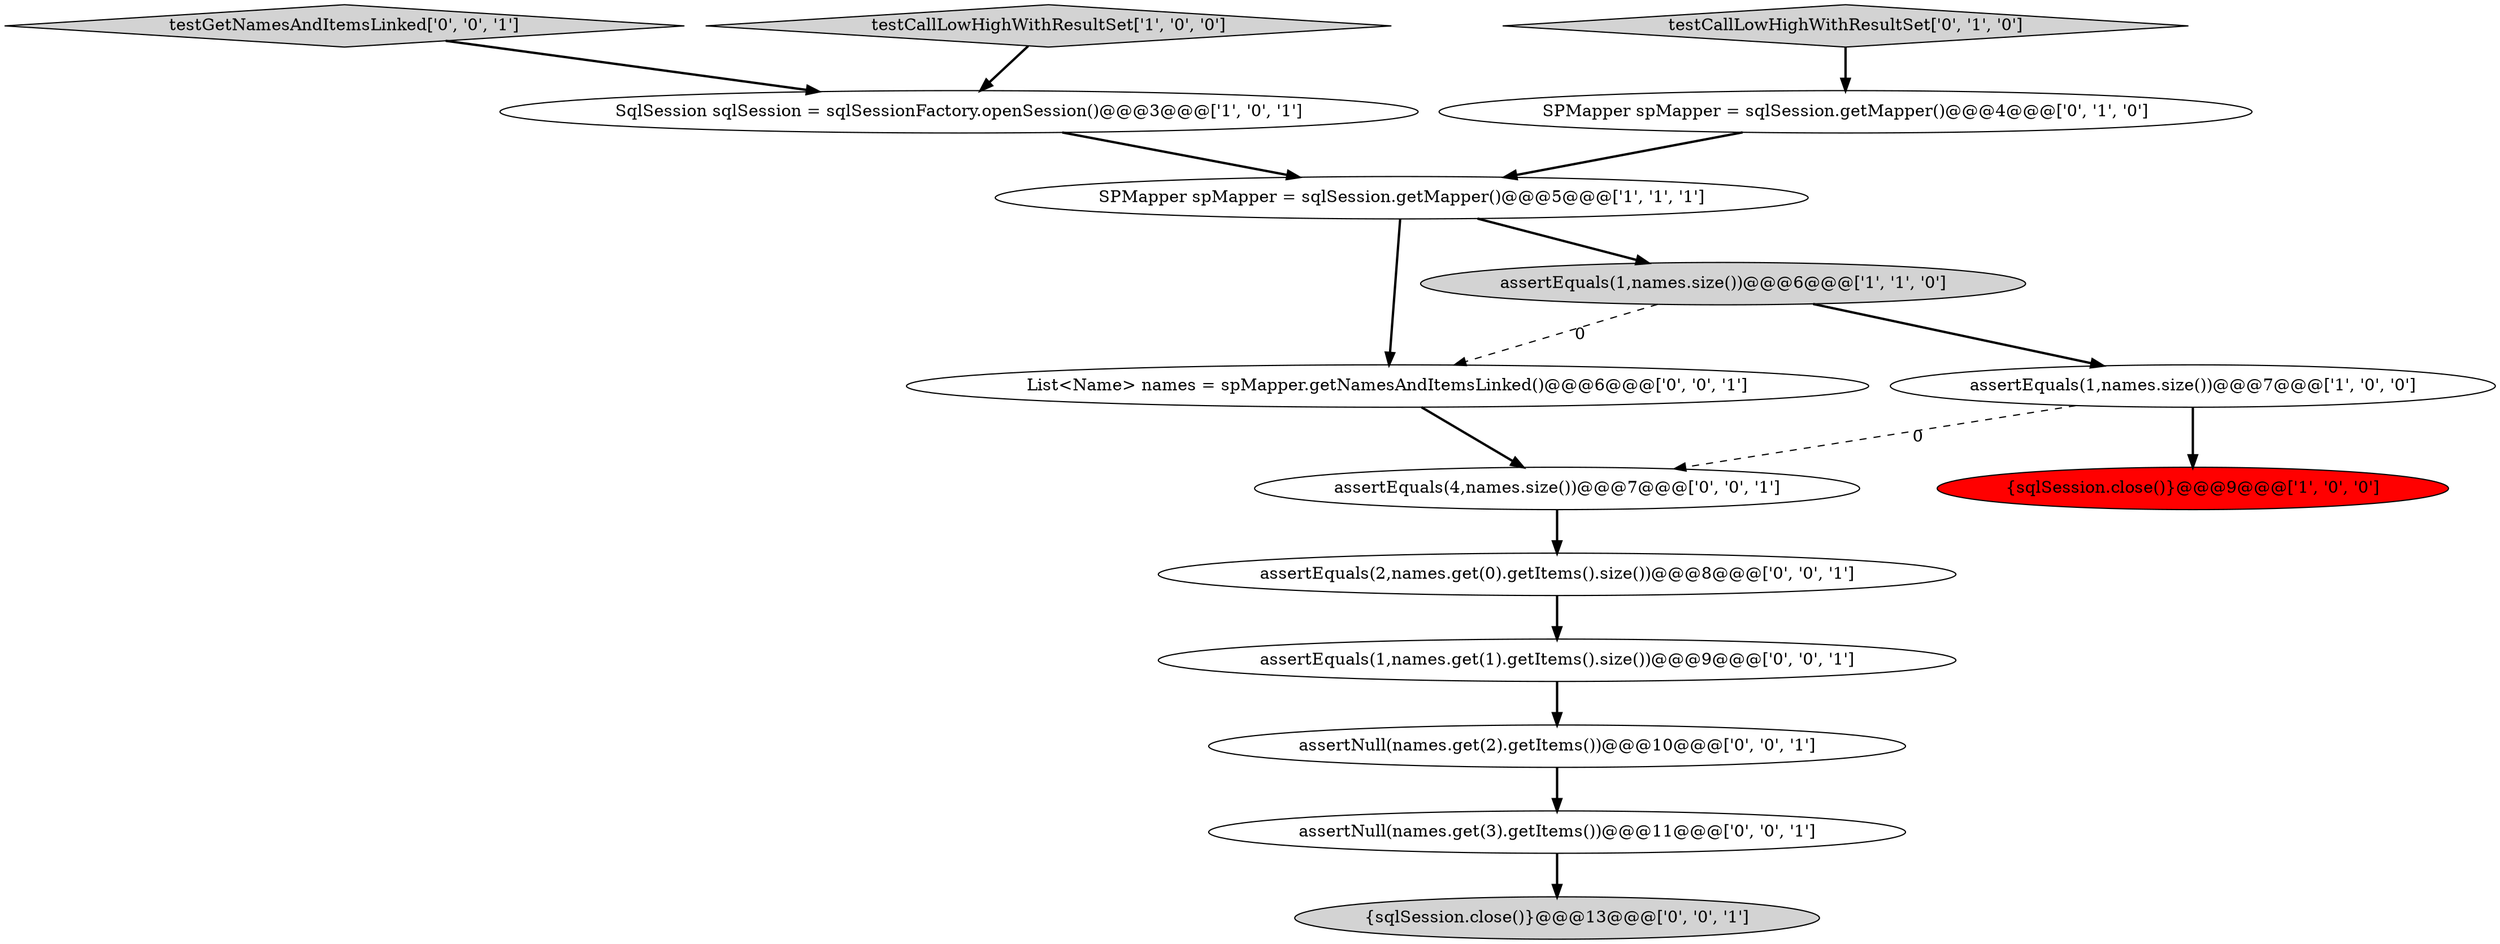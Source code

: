 digraph {
14 [style = filled, label = "testGetNamesAndItemsLinked['0', '0', '1']", fillcolor = lightgray, shape = diamond image = "AAA0AAABBB3BBB"];
4 [style = filled, label = "assertEquals(1,names.size())@@@7@@@['1', '0', '0']", fillcolor = white, shape = ellipse image = "AAA0AAABBB1BBB"];
2 [style = filled, label = "testCallLowHighWithResultSet['1', '0', '0']", fillcolor = lightgray, shape = diamond image = "AAA0AAABBB1BBB"];
6 [style = filled, label = "SPMapper spMapper = sqlSession.getMapper()@@@4@@@['0', '1', '0']", fillcolor = white, shape = ellipse image = "AAA0AAABBB2BBB"];
8 [style = filled, label = "assertEquals(1,names.get(1).getItems().size())@@@9@@@['0', '0', '1']", fillcolor = white, shape = ellipse image = "AAA0AAABBB3BBB"];
3 [style = filled, label = "SPMapper spMapper = sqlSession.getMapper()@@@5@@@['1', '1', '1']", fillcolor = white, shape = ellipse image = "AAA0AAABBB1BBB"];
5 [style = filled, label = "SqlSession sqlSession = sqlSessionFactory.openSession()@@@3@@@['1', '0', '1']", fillcolor = white, shape = ellipse image = "AAA0AAABBB1BBB"];
10 [style = filled, label = "assertEquals(2,names.get(0).getItems().size())@@@8@@@['0', '0', '1']", fillcolor = white, shape = ellipse image = "AAA0AAABBB3BBB"];
12 [style = filled, label = "assertEquals(4,names.size())@@@7@@@['0', '0', '1']", fillcolor = white, shape = ellipse image = "AAA0AAABBB3BBB"];
13 [style = filled, label = "{sqlSession.close()}@@@13@@@['0', '0', '1']", fillcolor = lightgray, shape = ellipse image = "AAA0AAABBB3BBB"];
15 [style = filled, label = "assertNull(names.get(3).getItems())@@@11@@@['0', '0', '1']", fillcolor = white, shape = ellipse image = "AAA0AAABBB3BBB"];
7 [style = filled, label = "testCallLowHighWithResultSet['0', '1', '0']", fillcolor = lightgray, shape = diamond image = "AAA0AAABBB2BBB"];
11 [style = filled, label = "List<Name> names = spMapper.getNamesAndItemsLinked()@@@6@@@['0', '0', '1']", fillcolor = white, shape = ellipse image = "AAA0AAABBB3BBB"];
9 [style = filled, label = "assertNull(names.get(2).getItems())@@@10@@@['0', '0', '1']", fillcolor = white, shape = ellipse image = "AAA0AAABBB3BBB"];
0 [style = filled, label = "assertEquals(1,names.size())@@@6@@@['1', '1', '0']", fillcolor = lightgray, shape = ellipse image = "AAA0AAABBB1BBB"];
1 [style = filled, label = "{sqlSession.close()}@@@9@@@['1', '0', '0']", fillcolor = red, shape = ellipse image = "AAA1AAABBB1BBB"];
3->11 [style = bold, label=""];
5->3 [style = bold, label=""];
6->3 [style = bold, label=""];
4->1 [style = bold, label=""];
11->12 [style = bold, label=""];
12->10 [style = bold, label=""];
15->13 [style = bold, label=""];
0->11 [style = dashed, label="0"];
10->8 [style = bold, label=""];
0->4 [style = bold, label=""];
9->15 [style = bold, label=""];
14->5 [style = bold, label=""];
3->0 [style = bold, label=""];
7->6 [style = bold, label=""];
4->12 [style = dashed, label="0"];
2->5 [style = bold, label=""];
8->9 [style = bold, label=""];
}
